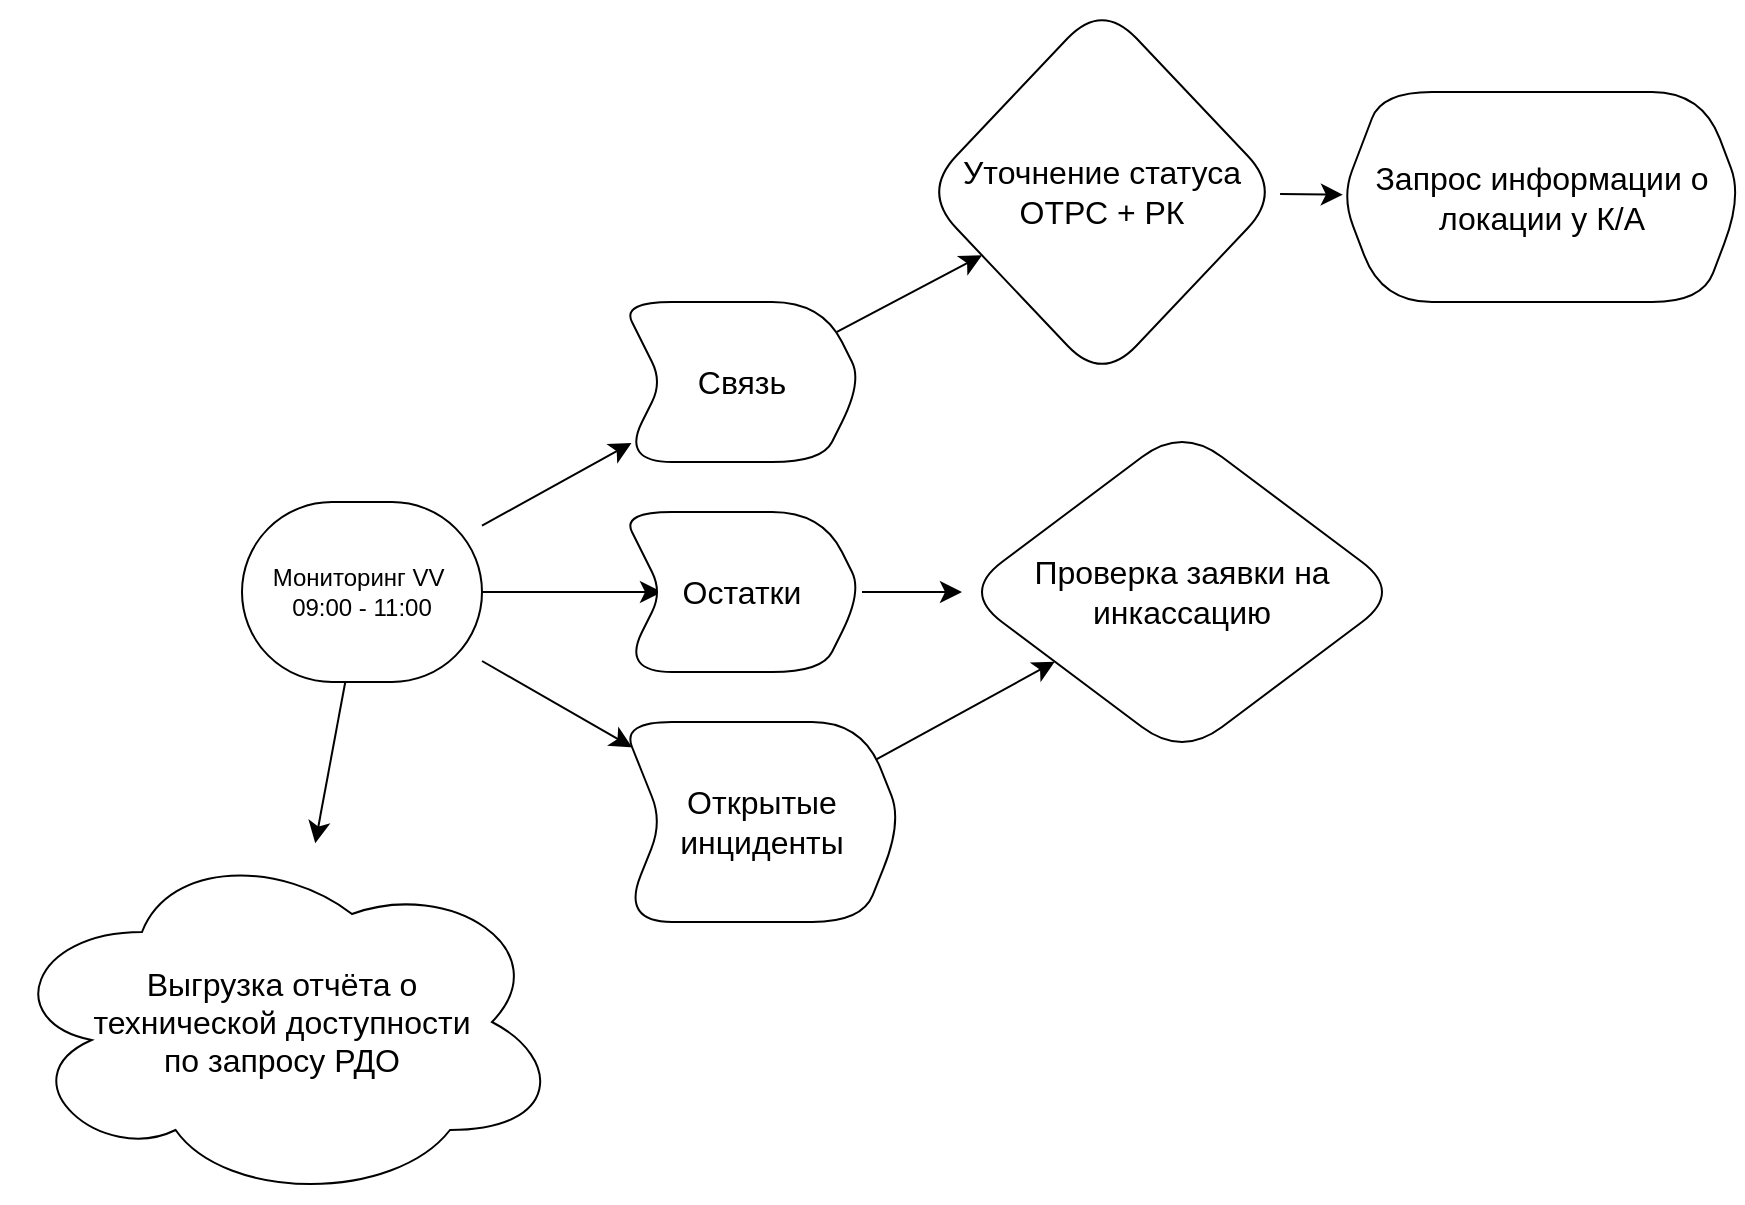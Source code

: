<mxfile version="21.3.8" type="github" pages="2">
  <diagram name="Page-1" id="2a216829-ef6e-dabb-86c1-c78162f3ba2b">
    <mxGraphModel dx="1937" dy="2877" grid="1" gridSize="10" guides="1" tooltips="1" connect="1" arrows="1" fold="1" page="1" pageScale="1" pageWidth="850" pageHeight="1100" background="none" math="0" shadow="0">
      <root>
        <mxCell id="0" />
        <mxCell id="1" parent="0" />
        <mxCell id="KheuGGBMibdA3uTBBUTA-26" value="" style="edgeStyle=none;curved=1;rounded=0;orthogonalLoop=1;jettySize=auto;html=1;fontSize=12;startSize=8;endSize=8;" edge="1" parent="1" source="7a84cebc1def654-2" target="KheuGGBMibdA3uTBBUTA-25">
          <mxGeometry relative="1" as="geometry" />
        </mxCell>
        <mxCell id="KheuGGBMibdA3uTBBUTA-30" value="" style="edgeStyle=none;curved=1;rounded=0;orthogonalLoop=1;jettySize=auto;html=1;fontSize=12;startSize=8;endSize=8;" edge="1" parent="1" source="7a84cebc1def654-2" target="KheuGGBMibdA3uTBBUTA-29">
          <mxGeometry relative="1" as="geometry" />
        </mxCell>
        <mxCell id="KheuGGBMibdA3uTBBUTA-32" value="" style="edgeStyle=none;curved=1;rounded=0;orthogonalLoop=1;jettySize=auto;html=1;fontSize=12;startSize=8;endSize=8;" edge="1" parent="1" source="7a84cebc1def654-2" target="KheuGGBMibdA3uTBBUTA-31">
          <mxGeometry relative="1" as="geometry" />
        </mxCell>
        <mxCell id="KheuGGBMibdA3uTBBUTA-37" value="" style="edgeStyle=none;curved=1;rounded=0;orthogonalLoop=1;jettySize=auto;html=1;fontSize=12;startSize=8;endSize=8;" edge="1" parent="1" source="7a84cebc1def654-2" target="KheuGGBMibdA3uTBBUTA-36">
          <mxGeometry relative="1" as="geometry" />
        </mxCell>
        <mxCell id="7a84cebc1def654-2" value="Мониторинг VV&amp;nbsp;&lt;br&gt;09:00 - 11:00" style="shape=ext;rounded=1;html=1;whiteSpace=wrap;arcSize=50;direction=west;" parent="1" vertex="1">
          <mxGeometry x="80" y="230" width="120" height="90" as="geometry" />
        </mxCell>
        <mxCell id="KheuGGBMibdA3uTBBUTA-44" value="" style="edgeStyle=none;curved=1;rounded=0;orthogonalLoop=1;jettySize=auto;html=1;fontSize=12;startSize=8;endSize=8;" edge="1" parent="1" source="KheuGGBMibdA3uTBBUTA-25" target="KheuGGBMibdA3uTBBUTA-43">
          <mxGeometry relative="1" as="geometry" />
        </mxCell>
        <mxCell id="KheuGGBMibdA3uTBBUTA-25" value="Остатки" style="shape=step;perimeter=stepPerimeter;whiteSpace=wrap;html=1;fixedSize=1;rounded=1;arcSize=50;fontSize=16;" vertex="1" parent="1">
          <mxGeometry x="270" y="235" width="120" height="80" as="geometry" />
        </mxCell>
        <mxCell id="KheuGGBMibdA3uTBBUTA-39" value="" style="edgeStyle=none;curved=1;rounded=0;orthogonalLoop=1;jettySize=auto;html=1;fontSize=12;startSize=8;endSize=8;" edge="1" parent="1" source="KheuGGBMibdA3uTBBUTA-29" target="KheuGGBMibdA3uTBBUTA-38">
          <mxGeometry relative="1" as="geometry" />
        </mxCell>
        <mxCell id="KheuGGBMibdA3uTBBUTA-29" value="Связь" style="shape=step;perimeter=stepPerimeter;whiteSpace=wrap;html=1;fixedSize=1;rounded=1;arcSize=50;fontSize=16;" vertex="1" parent="1">
          <mxGeometry x="270" y="130" width="120" height="80" as="geometry" />
        </mxCell>
        <mxCell id="KheuGGBMibdA3uTBBUTA-46" value="" style="edgeStyle=none;curved=1;rounded=0;orthogonalLoop=1;jettySize=auto;html=1;fontSize=12;startSize=8;endSize=8;" edge="1" parent="1" source="KheuGGBMibdA3uTBBUTA-31" target="KheuGGBMibdA3uTBBUTA-43">
          <mxGeometry relative="1" as="geometry" />
        </mxCell>
        <mxCell id="KheuGGBMibdA3uTBBUTA-31" value="Открытые инциденты" style="shape=step;perimeter=stepPerimeter;whiteSpace=wrap;html=1;fixedSize=1;rounded=1;arcSize=50;fontSize=16;" vertex="1" parent="1">
          <mxGeometry x="270" y="340" width="140" height="100" as="geometry" />
        </mxCell>
        <mxCell id="KheuGGBMibdA3uTBBUTA-36" value="Выгрузка отчёта о &lt;br&gt;технической доступности &lt;br&gt;по запросу РДО" style="ellipse;shape=cloud;whiteSpace=wrap;html=1;rounded=1;arcSize=50;fontSize=16;" vertex="1" parent="1">
          <mxGeometry x="-40" y="400" width="280" height="180" as="geometry" />
        </mxCell>
        <mxCell id="KheuGGBMibdA3uTBBUTA-41" value="" style="edgeStyle=none;curved=1;rounded=0;orthogonalLoop=1;jettySize=auto;html=1;fontSize=12;startSize=8;endSize=8;" edge="1" parent="1" source="KheuGGBMibdA3uTBBUTA-38" target="KheuGGBMibdA3uTBBUTA-40">
          <mxGeometry relative="1" as="geometry" />
        </mxCell>
        <mxCell id="KheuGGBMibdA3uTBBUTA-38" value="Уточнение статуса ОТРС + РК" style="rhombus;whiteSpace=wrap;html=1;fontSize=16;rounded=1;arcSize=50;" vertex="1" parent="1">
          <mxGeometry x="420" y="-20" width="180" height="190" as="geometry" />
        </mxCell>
        <mxCell id="KheuGGBMibdA3uTBBUTA-40" value="Запрос информации о локации у К/А" style="shape=hexagon;perimeter=hexagonPerimeter2;whiteSpace=wrap;html=1;fixedSize=1;fontSize=16;rounded=1;arcSize=50;" vertex="1" parent="1">
          <mxGeometry x="630" y="25" width="200" height="105" as="geometry" />
        </mxCell>
        <mxCell id="KheuGGBMibdA3uTBBUTA-43" value="Проверка заявки на инкассацию" style="rhombus;whiteSpace=wrap;html=1;fontSize=16;rounded=1;arcSize=50;" vertex="1" parent="1">
          <mxGeometry x="440" y="192.5" width="220" height="165" as="geometry" />
        </mxCell>
      </root>
    </mxGraphModel>
  </diagram>
  <diagram id="A0qNlgaubQNxFhgFj3bR" name="Страница 2">
    <mxGraphModel dx="326" dy="533" grid="0" gridSize="10" guides="1" tooltips="1" connect="1" arrows="1" fold="1" page="0" pageScale="1" pageWidth="827" pageHeight="1169" math="0" shadow="0">
      <root>
        <mxCell id="0" />
        <mxCell id="1" parent="0" />
      </root>
    </mxGraphModel>
  </diagram>
</mxfile>
